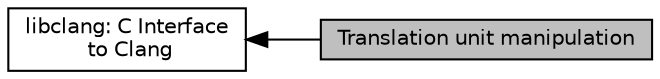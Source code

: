 digraph "Translation unit manipulation"
{
  bgcolor="transparent";
  edge [fontname="Helvetica",fontsize="10",labelfontname="Helvetica",labelfontsize="10"];
  node [fontname="Helvetica",fontsize="10",shape=box];
  rankdir=LR;
  Node1 [label="Translation unit manipulation",height=0.2,width=0.4,color="black", fillcolor="grey75", style="filled", fontcolor="black",tooltip="The routines in this group provide the ability to create and destroy translation units from files,..."];
  Node2 [label="libclang: C Interface\l to Clang",height=0.2,width=0.4,color="black",URL="$group__CINDEX.html",tooltip="The C Interface to Clang provides a relatively small API that exposes facilities for parsing source c..."];
  Node2->Node1 [shape=plaintext, dir="back", style="solid"];
}
